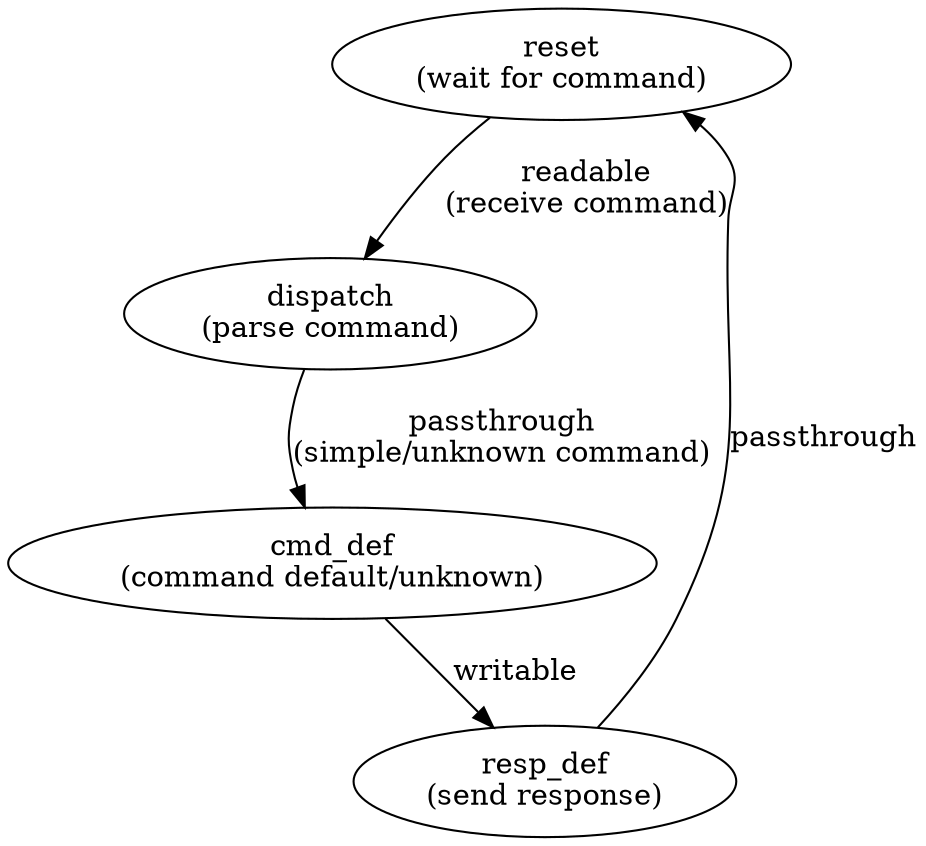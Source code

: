 digraph p2s_state {
	reset[label="reset\n(wait for command)"]
	dispatch[label="dispatch\n(parse command)"]
	cmd_def[label="cmd_def\n(command default/unknown)"]
	resp_def[label="resp_def\n(send response)"]
	
	reset/* wait for command */ -> dispatch[label="readable\n(receive command)"]
	dispatch/* parse command */ -> cmd_def[label="passthrough\n(simple/unknown command)"]
	cmd_def/* command default/unknown */ -> resp_def[label="writable"]
	resp_def/* send response */ -> reset[label="passthrough"]
}
